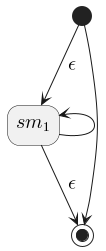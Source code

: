 @startuml

`
@startuml
hide empty description

state "<math>sm_1</math>" as sm1

[*] --> sm1 : <math>\epsilon</math>
sm1 --> [*] : <math>\epsilon</math>

[*] --> [*]
sm1 -l-> sm1

@enduml
`

@enduml